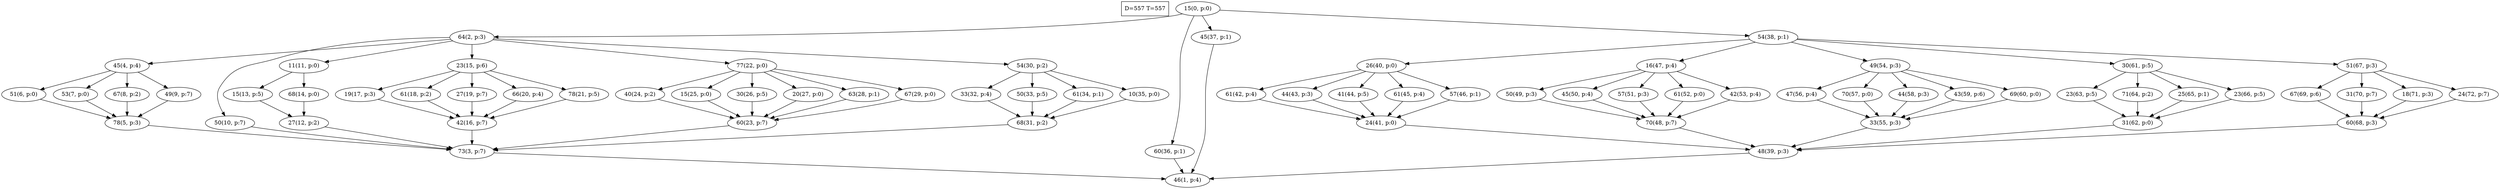 digraph Task {
i [shape=box, label="D=557 T=557"]; 
0 [label="15(0, p:0)"];
1 [label="46(1, p:4)"];
2 [label="64(2, p:3)"];
3 [label="73(3, p:7)"];
4 [label="45(4, p:4)"];
5 [label="78(5, p:3)"];
6 [label="51(6, p:0)"];
7 [label="53(7, p:0)"];
8 [label="67(8, p:2)"];
9 [label="49(9, p:7)"];
10 [label="50(10, p:7)"];
11 [label="11(11, p:0)"];
12 [label="27(12, p:2)"];
13 [label="15(13, p:5)"];
14 [label="68(14, p:0)"];
15 [label="23(15, p:6)"];
16 [label="42(16, p:7)"];
17 [label="19(17, p:3)"];
18 [label="61(18, p:2)"];
19 [label="27(19, p:7)"];
20 [label="66(20, p:4)"];
21 [label="78(21, p:5)"];
22 [label="77(22, p:0)"];
23 [label="60(23, p:7)"];
24 [label="40(24, p:2)"];
25 [label="15(25, p:0)"];
26 [label="30(26, p:5)"];
27 [label="20(27, p:0)"];
28 [label="63(28, p:1)"];
29 [label="67(29, p:0)"];
30 [label="54(30, p:2)"];
31 [label="68(31, p:2)"];
32 [label="33(32, p:4)"];
33 [label="50(33, p:5)"];
34 [label="61(34, p:1)"];
35 [label="10(35, p:0)"];
36 [label="60(36, p:1)"];
37 [label="45(37, p:1)"];
38 [label="54(38, p:1)"];
39 [label="48(39, p:3)"];
40 [label="26(40, p:0)"];
41 [label="24(41, p:0)"];
42 [label="61(42, p:4)"];
43 [label="44(43, p:3)"];
44 [label="41(44, p:5)"];
45 [label="61(45, p:4)"];
46 [label="57(46, p:1)"];
47 [label="16(47, p:4)"];
48 [label="70(48, p:7)"];
49 [label="50(49, p:3)"];
50 [label="45(50, p:4)"];
51 [label="57(51, p:3)"];
52 [label="61(52, p:0)"];
53 [label="42(53, p:4)"];
54 [label="49(54, p:3)"];
55 [label="33(55, p:3)"];
56 [label="47(56, p:4)"];
57 [label="70(57, p:0)"];
58 [label="44(58, p:3)"];
59 [label="43(59, p:6)"];
60 [label="69(60, p:0)"];
61 [label="30(61, p:5)"];
62 [label="31(62, p:0)"];
63 [label="23(63, p:5)"];
64 [label="71(64, p:2)"];
65 [label="25(65, p:1)"];
66 [label="23(66, p:5)"];
67 [label="51(67, p:3)"];
68 [label="60(68, p:3)"];
69 [label="67(69, p:6)"];
70 [label="31(70, p:7)"];
71 [label="18(71, p:3)"];
72 [label="24(72, p:7)"];
0 -> 2;
0 -> 36;
0 -> 37;
0 -> 38;
2 -> 4;
2 -> 10;
2 -> 11;
2 -> 15;
2 -> 22;
2 -> 30;
3 -> 1;
4 -> 6;
4 -> 7;
4 -> 8;
4 -> 9;
5 -> 3;
6 -> 5;
7 -> 5;
8 -> 5;
9 -> 5;
10 -> 3;
11 -> 13;
11 -> 14;
12 -> 3;
13 -> 12;
14 -> 12;
15 -> 17;
15 -> 18;
15 -> 19;
15 -> 20;
15 -> 21;
16 -> 3;
17 -> 16;
18 -> 16;
19 -> 16;
20 -> 16;
21 -> 16;
22 -> 24;
22 -> 25;
22 -> 26;
22 -> 27;
22 -> 28;
22 -> 29;
23 -> 3;
24 -> 23;
25 -> 23;
26 -> 23;
27 -> 23;
28 -> 23;
29 -> 23;
30 -> 32;
30 -> 33;
30 -> 34;
30 -> 35;
31 -> 3;
32 -> 31;
33 -> 31;
34 -> 31;
35 -> 31;
36 -> 1;
37 -> 1;
38 -> 40;
38 -> 47;
38 -> 54;
38 -> 61;
38 -> 67;
39 -> 1;
40 -> 42;
40 -> 43;
40 -> 44;
40 -> 45;
40 -> 46;
41 -> 39;
42 -> 41;
43 -> 41;
44 -> 41;
45 -> 41;
46 -> 41;
47 -> 49;
47 -> 50;
47 -> 51;
47 -> 52;
47 -> 53;
48 -> 39;
49 -> 48;
50 -> 48;
51 -> 48;
52 -> 48;
53 -> 48;
54 -> 56;
54 -> 57;
54 -> 58;
54 -> 59;
54 -> 60;
55 -> 39;
56 -> 55;
57 -> 55;
58 -> 55;
59 -> 55;
60 -> 55;
61 -> 63;
61 -> 64;
61 -> 65;
61 -> 66;
62 -> 39;
63 -> 62;
64 -> 62;
65 -> 62;
66 -> 62;
67 -> 69;
67 -> 70;
67 -> 71;
67 -> 72;
68 -> 39;
69 -> 68;
70 -> 68;
71 -> 68;
72 -> 68;
}